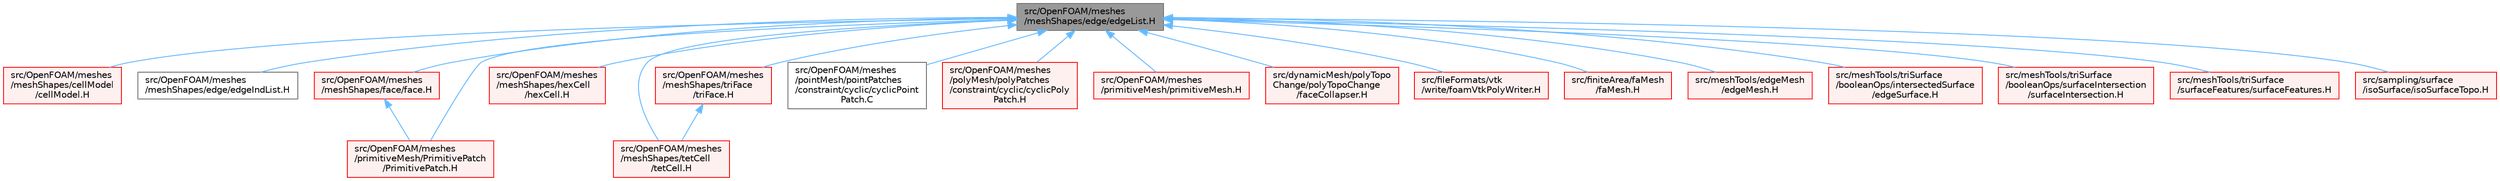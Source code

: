 digraph "src/OpenFOAM/meshes/meshShapes/edge/edgeList.H"
{
 // LATEX_PDF_SIZE
  bgcolor="transparent";
  edge [fontname=Helvetica,fontsize=10,labelfontname=Helvetica,labelfontsize=10];
  node [fontname=Helvetica,fontsize=10,shape=box,height=0.2,width=0.4];
  Node1 [id="Node000001",label="src/OpenFOAM/meshes\l/meshShapes/edge/edgeList.H",height=0.2,width=0.4,color="gray40", fillcolor="grey60", style="filled", fontcolor="black",tooltip=" "];
  Node1 -> Node2 [id="edge1_Node000001_Node000002",dir="back",color="steelblue1",style="solid",tooltip=" "];
  Node2 [id="Node000002",label="src/OpenFOAM/meshes\l/meshShapes/cellModel\l/cellModel.H",height=0.2,width=0.4,color="red", fillcolor="#FFF0F0", style="filled",URL="$cellModel_8H.html",tooltip=" "];
  Node1 -> Node3836 [id="edge2_Node000001_Node003836",dir="back",color="steelblue1",style="solid",tooltip=" "];
  Node3836 [id="Node003836",label="src/OpenFOAM/meshes\l/meshShapes/edge/edgeIndList.H",height=0.2,width=0.4,color="grey40", fillcolor="white", style="filled",URL="$edgeIndList_8H.html",tooltip=" "];
  Node1 -> Node3837 [id="edge3_Node000001_Node003837",dir="back",color="steelblue1",style="solid",tooltip=" "];
  Node3837 [id="Node003837",label="src/OpenFOAM/meshes\l/meshShapes/face/face.H",height=0.2,width=0.4,color="red", fillcolor="#FFF0F0", style="filled",URL="$face_8H.html",tooltip=" "];
  Node3837 -> Node4474 [id="edge4_Node003837_Node004474",dir="back",color="steelblue1",style="solid",tooltip=" "];
  Node4474 [id="Node004474",label="src/OpenFOAM/meshes\l/primitiveMesh/PrimitivePatch\l/PrimitivePatch.H",height=0.2,width=0.4,color="red", fillcolor="#FFF0F0", style="filled",URL="$PrimitivePatch_8H.html",tooltip=" "];
  Node1 -> Node4337 [id="edge5_Node000001_Node004337",dir="back",color="steelblue1",style="solid",tooltip=" "];
  Node4337 [id="Node004337",label="src/OpenFOAM/meshes\l/meshShapes/hexCell\l/hexCell.H",height=0.2,width=0.4,color="red", fillcolor="#FFF0F0", style="filled",URL="$hexCell_8H.html",tooltip=" "];
  Node1 -> Node4051 [id="edge6_Node000001_Node004051",dir="back",color="steelblue1",style="solid",tooltip=" "];
  Node4051 [id="Node004051",label="src/OpenFOAM/meshes\l/meshShapes/tetCell\l/tetCell.H",height=0.2,width=0.4,color="red", fillcolor="#FFF0F0", style="filled",URL="$tetCell_8H.html",tooltip=" "];
  Node1 -> Node4064 [id="edge7_Node000001_Node004064",dir="back",color="steelblue1",style="solid",tooltip=" "];
  Node4064 [id="Node004064",label="src/OpenFOAM/meshes\l/meshShapes/triFace\l/triFace.H",height=0.2,width=0.4,color="red", fillcolor="#FFF0F0", style="filled",URL="$triFace_8H.html",tooltip=" "];
  Node4064 -> Node4051 [id="edge8_Node004064_Node004051",dir="back",color="steelblue1",style="solid",tooltip=" "];
  Node1 -> Node546 [id="edge9_Node000001_Node000546",dir="back",color="steelblue1",style="solid",tooltip=" "];
  Node546 [id="Node000546",label="src/OpenFOAM/meshes\l/pointMesh/pointPatches\l/constraint/cyclic/cyclicPoint\lPatch.C",height=0.2,width=0.4,color="grey40", fillcolor="white", style="filled",URL="$cyclicPointPatch_8C.html",tooltip=" "];
  Node1 -> Node4551 [id="edge10_Node000001_Node004551",dir="back",color="steelblue1",style="solid",tooltip=" "];
  Node4551 [id="Node004551",label="src/OpenFOAM/meshes\l/polyMesh/polyPatches\l/constraint/cyclic/cyclicPoly\lPatch.H",height=0.2,width=0.4,color="red", fillcolor="#FFF0F0", style="filled",URL="$cyclicPolyPatch_8H.html",tooltip=" "];
  Node1 -> Node4474 [id="edge11_Node000001_Node004474",dir="back",color="steelblue1",style="solid",tooltip=" "];
  Node1 -> Node3779 [id="edge12_Node000001_Node003779",dir="back",color="steelblue1",style="solid",tooltip=" "];
  Node3779 [id="Node003779",label="src/OpenFOAM/meshes\l/primitiveMesh/primitiveMesh.H",height=0.2,width=0.4,color="red", fillcolor="#FFF0F0", style="filled",URL="$primitiveMesh_8H.html",tooltip=" "];
  Node1 -> Node5158 [id="edge13_Node000001_Node005158",dir="back",color="steelblue1",style="solid",tooltip=" "];
  Node5158 [id="Node005158",label="src/dynamicMesh/polyTopo\lChange/polyTopoChange\l/faceCollapser.H",height=0.2,width=0.4,color="red", fillcolor="#FFF0F0", style="filled",URL="$faceCollapser_8H.html",tooltip=" "];
  Node1 -> Node4342 [id="edge14_Node000001_Node004342",dir="back",color="steelblue1",style="solid",tooltip=" "];
  Node4342 [id="Node004342",label="src/fileFormats/vtk\l/write/foamVtkPolyWriter.H",height=0.2,width=0.4,color="red", fillcolor="#FFF0F0", style="filled",URL="$foamVtkPolyWriter_8H.html",tooltip=" "];
  Node1 -> Node1122 [id="edge15_Node000001_Node001122",dir="back",color="steelblue1",style="solid",tooltip=" "];
  Node1122 [id="Node001122",label="src/finiteArea/faMesh\l/faMesh.H",height=0.2,width=0.4,color="red", fillcolor="#FFF0F0", style="filled",URL="$faMesh_8H.html",tooltip=" "];
  Node1 -> Node5159 [id="edge16_Node000001_Node005159",dir="back",color="steelblue1",style="solid",tooltip=" "];
  Node5159 [id="Node005159",label="src/meshTools/edgeMesh\l/edgeMesh.H",height=0.2,width=0.4,color="red", fillcolor="#FFF0F0", style="filled",URL="$edgeMesh_8H.html",tooltip=" "];
  Node1 -> Node5179 [id="edge17_Node000001_Node005179",dir="back",color="steelblue1",style="solid",tooltip=" "];
  Node5179 [id="Node005179",label="src/meshTools/triSurface\l/booleanOps/intersectedSurface\l/edgeSurface.H",height=0.2,width=0.4,color="red", fillcolor="#FFF0F0", style="filled",URL="$edgeSurface_8H.html",tooltip=" "];
  Node1 -> Node5180 [id="edge18_Node000001_Node005180",dir="back",color="steelblue1",style="solid",tooltip=" "];
  Node5180 [id="Node005180",label="src/meshTools/triSurface\l/booleanOps/surfaceIntersection\l/surfaceIntersection.H",height=0.2,width=0.4,color="red", fillcolor="#FFF0F0", style="filled",URL="$surfaceIntersection_8H.html",tooltip=" "];
  Node1 -> Node5182 [id="edge19_Node000001_Node005182",dir="back",color="steelblue1",style="solid",tooltip=" "];
  Node5182 [id="Node005182",label="src/meshTools/triSurface\l/surfaceFeatures/surfaceFeatures.H",height=0.2,width=0.4,color="red", fillcolor="#FFF0F0", style="filled",URL="$surfaceFeatures_8H.html",tooltip=" "];
  Node1 -> Node4084 [id="edge20_Node000001_Node004084",dir="back",color="steelblue1",style="solid",tooltip=" "];
  Node4084 [id="Node004084",label="src/sampling/surface\l/isoSurface/isoSurfaceTopo.H",height=0.2,width=0.4,color="red", fillcolor="#FFF0F0", style="filled",URL="$isoSurfaceTopo_8H.html",tooltip=" "];
}
